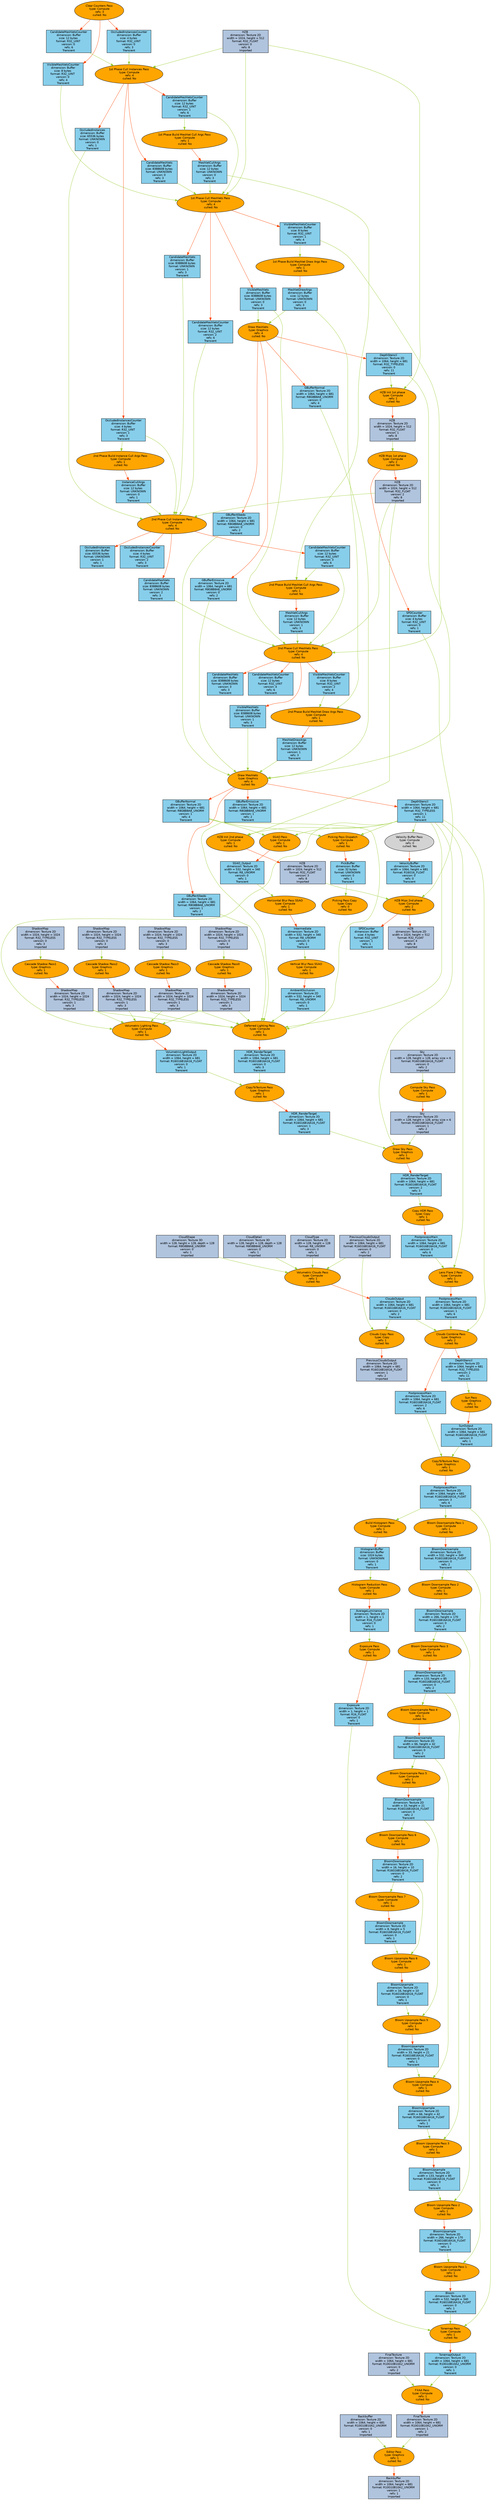 digraph RenderGraph{ 
graph [style=invis, rankdir="TB", ordering=out, splines=spline]
node [shape=record, fontname="helvetica", fontsize=10, margin="0.2,0.03"]

P0 [shape="ellipse", style="rounded,filled",fillcolor=orange, label=<Compute Sky Pass<br/> type: Compute<br/> refs: 1<br/> culled: No>] 
T1_0 [shape="box", style="filled",fillcolor=lightsteelblue, label=<Sky <br/>dimension: Texture 2D<br/>width = 128, height = 128, array size = 6<br/>format: R16G16B16A16_FLOAT <br/>version: 0 <br/>refs: 2<br/>Imported>] 
T1_1 [shape="box", style="filled",fillcolor=lightsteelblue, label=<Sky <br/>dimension: Texture 2D<br/>width = 128, height = 128, array size = 6<br/>format: R16G16B16A16_FLOAT <br/>version: 1 <br/>refs: 2<br/>Imported>] 
P1 [shape="ellipse", style="rounded,filled",fillcolor=orange, label=<Clear Counters Pass<br/> type: Compute<br/> refs: 3<br/> culled: No>] 
B0_0 [shape="box", style="filled",fillcolor=skyblue, label=<CandidateMeshletsCounter<br/>dimension: Buffer<br/>size: 12 bytes <br/>format: R32_UINT <br/>version: 0 <br/>refs: 6<br/>Transient>] 
B1_0 [shape="box", style="filled",fillcolor=skyblue, label=<VisibleMeshletsCounter<br/>dimension: Buffer<br/>size: 8 bytes <br/>format: R32_UINT <br/>version: 0 <br/>refs: 4<br/>Transient>] 
B2_0 [shape="box", style="filled",fillcolor=skyblue, label=<OccludedInstancesCounter<br/>dimension: Buffer<br/>size: 4 bytes <br/>format: R32_UINT <br/>version: 0 <br/>refs: 3<br/>Transient>] 
P20 [shape="ellipse", style="rounded,filled",fillcolor=orange, label=<Cascade Shadow Pass0<br/> type: Graphics<br/> refs: 1<br/> culled: No>] 
T10_0 [shape="box", style="filled",fillcolor=lightsteelblue, label=<ShadowMap <br/>dimension: Texture 2D<br/>width = 1024, height = 1024<br/>format: R32_TYPELESS <br/>version: 0 <br/>refs: 3<br/>Imported>] 
T10_1 [shape="box", style="filled",fillcolor=lightsteelblue, label=<ShadowMap <br/>dimension: Texture 2D<br/>width = 1024, height = 1024<br/>format: R32_TYPELESS <br/>version: 1 <br/>refs: 3<br/>Imported>] 
P21 [shape="ellipse", style="rounded,filled",fillcolor=orange, label=<Cascade Shadow Pass1<br/> type: Graphics<br/> refs: 1<br/> culled: No>] 
T11_0 [shape="box", style="filled",fillcolor=lightsteelblue, label=<ShadowMap <br/>dimension: Texture 2D<br/>width = 1024, height = 1024<br/>format: R32_TYPELESS <br/>version: 0 <br/>refs: 3<br/>Imported>] 
T11_1 [shape="box", style="filled",fillcolor=lightsteelblue, label=<ShadowMap <br/>dimension: Texture 2D<br/>width = 1024, height = 1024<br/>format: R32_TYPELESS <br/>version: 1 <br/>refs: 3<br/>Imported>] 
P22 [shape="ellipse", style="rounded,filled",fillcolor=orange, label=<Cascade Shadow Pass2<br/> type: Graphics<br/> refs: 1<br/> culled: No>] 
T12_0 [shape="box", style="filled",fillcolor=lightsteelblue, label=<ShadowMap <br/>dimension: Texture 2D<br/>width = 1024, height = 1024<br/>format: R32_TYPELESS <br/>version: 0 <br/>refs: 3<br/>Imported>] 
T12_1 [shape="box", style="filled",fillcolor=lightsteelblue, label=<ShadowMap <br/>dimension: Texture 2D<br/>width = 1024, height = 1024<br/>format: R32_TYPELESS <br/>version: 1 <br/>refs: 3<br/>Imported>] 
P23 [shape="ellipse", style="rounded,filled",fillcolor=orange, label=<Cascade Shadow Pass3<br/> type: Graphics<br/> refs: 1<br/> culled: No>] 
T13_0 [shape="box", style="filled",fillcolor=lightsteelblue, label=<ShadowMap <br/>dimension: Texture 2D<br/>width = 1024, height = 1024<br/>format: R32_TYPELESS <br/>version: 0 <br/>refs: 3<br/>Imported>] 
T13_1 [shape="box", style="filled",fillcolor=lightsteelblue, label=<ShadowMap <br/>dimension: Texture 2D<br/>width = 1024, height = 1024<br/>format: R32_TYPELESS <br/>version: 1 <br/>refs: 3<br/>Imported>] 
P33 [shape="ellipse", style="rounded,filled",fillcolor=orange, label=<Volumetric Clouds Pass<br/> type: Compute<br/> refs: 1<br/> culled: No>] 
T21_0 [shape="box", style="filled",fillcolor=lightsteelblue, label=<CloudType <br/>dimension: Texture 2D<br/>width = 128, height = 128<br/>format: R8_UNORM <br/>version: 0 <br/>refs: 1<br/>Imported>] 
T19_0 [shape="box", style="filled",fillcolor=lightsteelblue, label=<CloudShape <br/>dimension: Texture 3D<br/>width = 128, height = 128, depth = 128<br/>format: R8G8B8A8_UNORM <br/>version: 0 <br/>refs: 1<br/>Imported>] 
T20_0 [shape="box", style="filled",fillcolor=lightsteelblue, label=<CloudDetail <br/>dimension: Texture 3D<br/>width = 128, height = 128, depth = 128<br/>format: R8G8B8A8_UNORM <br/>version: 0 <br/>refs: 1<br/>Imported>] 
T18_0 [shape="box", style="filled",fillcolor=lightsteelblue, label=<PreviousCloudsOutput <br/>dimension: Texture 2D<br/>width = 1064, height = 681<br/>format: R16G16B16A16_FLOAT <br/>version: 0 <br/>refs: 2<br/>Imported>] 
T22_0 [shape="box", style="filled",fillcolor=skyblue, label=<CloudsOutput <br/>dimension: Texture 2D<br/>width = 1064, height = 681<br/>format: R16G16B16A16_FLOAT <br/>version: 0 <br/>refs: 2<br/>Transient>] 
P2 [shape="ellipse", style="rounded,filled",fillcolor=orange, label=<1st Phase Cull Instances Pass<br/> type: Compute<br/> refs: 4<br/> culled: No>] 
T2_0 [shape="box", style="filled",fillcolor=lightsteelblue, label=<HZB <br/>dimension: Texture 2D<br/>width = 1024, height = 512<br/>format: R32_FLOAT <br/>version: 0 <br/>refs: 8<br/>Imported>] 
B4_0 [shape="box", style="filled",fillcolor=skyblue, label=<OccludedInstances<br/>dimension: Buffer<br/>size: 65536 bytes <br/>format: UNKNOWN <br/>version: 0 <br/>refs: 1<br/>Transient>] 
B2_1 [shape="box", style="filled",fillcolor=skyblue, label=<OccludedInstancesCounter<br/>dimension: Buffer<br/>size: 4 bytes <br/>format: R32_UINT <br/>version: 1 <br/>refs: 3<br/>Transient>] 
B3_0 [shape="box", style="filled",fillcolor=skyblue, label=<CandidateMeshlets<br/>dimension: Buffer<br/>size: 8388608 bytes <br/>format: UNKNOWN <br/>version: 0 <br/>refs: 3<br/>Transient>] 
B0_1 [shape="box", style="filled",fillcolor=skyblue, label=<CandidateMeshletsCounter<br/>dimension: Buffer<br/>size: 12 bytes <br/>format: R32_UINT <br/>version: 1 <br/>refs: 6<br/>Transient>] 
P34 [shape="ellipse", style="rounded,filled",fillcolor=orange, label=<Clouds Copy Pass<br/> type: Copy<br/> refs: 1<br/> culled: No>] 
T18_1 [shape="box", style="filled",fillcolor=lightsteelblue, label=<PreviousCloudsOutput <br/>dimension: Texture 2D<br/>width = 1064, height = 681<br/>format: R16G16B16A16_FLOAT <br/>version: 1 <br/>refs: 2<br/>Imported>] 
P3 [shape="ellipse", style="rounded,filled",fillcolor=orange, label=<1st Phase Build Meshlet Cull Args Pass<br/> type: Compute<br/> refs: 1<br/> culled: No>] 
B5_0 [shape="box", style="filled",fillcolor=skyblue, label=<MeshletCullArgs<br/>dimension: Buffer<br/>size: 12 bytes <br/>format: UNKNOWN <br/>version: 0 <br/>refs: 3<br/>Transient>] 
P9 [shape="ellipse", style="rounded,filled",fillcolor=orange, label=<2nd Phase Build Instance Cull Args Pass<br/> type: Compute<br/> refs: 1<br/> culled: No>] 
B9_0 [shape="box", style="filled",fillcolor=skyblue, label=<InstanceCullArgs<br/>dimension: Buffer<br/>size: 12 bytes <br/>format: UNKNOWN <br/>version: 0 <br/>refs: 1<br/>Transient>] 
P4 [shape="ellipse", style="rounded,filled",fillcolor=orange, label=<1st Phase Cull Meshlets Pass<br/> type: Compute<br/> refs: 4<br/> culled: No>] 
B3_1 [shape="box", style="filled",fillcolor=skyblue, label=<CandidateMeshlets<br/>dimension: Buffer<br/>size: 8388608 bytes <br/>format: UNKNOWN <br/>version: 1 <br/>refs: 3<br/>Transient>] 
B0_2 [shape="box", style="filled",fillcolor=skyblue, label=<CandidateMeshletsCounter<br/>dimension: Buffer<br/>size: 12 bytes <br/>format: R32_UINT <br/>version: 2 <br/>refs: 6<br/>Transient>] 
B6_0 [shape="box", style="filled",fillcolor=skyblue, label=<VisibleMeshlets<br/>dimension: Buffer<br/>size: 8388608 bytes <br/>format: UNKNOWN <br/>version: 0 <br/>refs: 3<br/>Transient>] 
B1_1 [shape="box", style="filled",fillcolor=skyblue, label=<VisibleMeshletsCounter<br/>dimension: Buffer<br/>size: 8 bytes <br/>format: R32_UINT <br/>version: 1 <br/>refs: 4<br/>Transient>] 
P5 [shape="ellipse", style="rounded,filled",fillcolor=orange, label=<1st Phase Build Meshlet Draw Args Pass<br/> type: Compute<br/> refs: 1<br/> culled: No>] 
B7_0 [shape="box", style="filled",fillcolor=skyblue, label=<MeshletDrawArgs<br/>dimension: Buffer<br/>size: 12 bytes <br/>format: UNKNOWN <br/>version: 0 <br/>refs: 3<br/>Transient>] 
P6 [shape="ellipse", style="rounded,filled",fillcolor=orange, label=<Draw Meshlets<br/> type: Graphics<br/> refs: 4<br/> culled: No>] 
T3_0 [shape="box", style="filled",fillcolor=skyblue, label=<GBufferNormal <br/>dimension: Texture 2D<br/>width = 1064, height = 681<br/>format: R8G8B8A8_UNORM <br/>version: 0 <br/>refs: 4<br/>Transient>] 
T4_0 [shape="box", style="filled",fillcolor=skyblue, label=<GBufferAlbedo <br/>dimension: Texture 2D<br/>width = 1064, height = 681<br/>format: R8G8B8A8_UNORM <br/>version: 0 <br/>refs: 2<br/>Transient>] 
T5_0 [shape="box", style="filled",fillcolor=skyblue, label=<GBufferEmissive <br/>dimension: Texture 2D<br/>width = 1064, height = 681<br/>format: R8G8B8A8_UNORM <br/>version: 0 <br/>refs: 2<br/>Transient>] 
T6_0 [shape="box", style="filled",fillcolor=skyblue, label=<DepthStencil <br/>dimension: Texture 2D<br/>width = 1064, height = 681<br/>format: R32_TYPELESS <br/>version: 0 <br/>refs: 11<br/>Transient>] 
P7 [shape="ellipse", style="rounded,filled",fillcolor=orange, label=<HZB Init 1st phase<br/> type: Compute<br/> refs: 1<br/> culled: No>] 
T2_1 [shape="box", style="filled",fillcolor=lightsteelblue, label=<HZB <br/>dimension: Texture 2D<br/>width = 1024, height = 512<br/>format: R32_FLOAT <br/>version: 1 <br/>refs: 8<br/>Imported>] 
P8 [shape="ellipse", style="rounded,filled",fillcolor=orange, label=<HZB Mips 1st phase<br/> type: Compute<br/> refs: 2<br/> culled: No>] 
B8_0 [shape="box", style="filled",fillcolor=skyblue, label=<SPDCounter<br/>dimension: Buffer<br/>size: 4 bytes <br/>format: R32_UINT <br/>version: 0 <br/>refs: 1<br/>Transient>] 
T2_2 [shape="box", style="filled",fillcolor=lightsteelblue, label=<HZB <br/>dimension: Texture 2D<br/>width = 1024, height = 512<br/>format: R32_FLOAT <br/>version: 2 <br/>refs: 8<br/>Imported>] 
P10 [shape="ellipse", style="rounded,filled",fillcolor=orange, label=<2nd Phase Cull Instances Pass<br/> type: Compute<br/> refs: 4<br/> culled: No>] 
B4_1 [shape="box", style="filled",fillcolor=skyblue, label=<OccludedInstances<br/>dimension: Buffer<br/>size: 65536 bytes <br/>format: UNKNOWN <br/>version: 1 <br/>refs: 1<br/>Transient>] 
B2_2 [shape="box", style="filled",fillcolor=skyblue, label=<OccludedInstancesCounter<br/>dimension: Buffer<br/>size: 4 bytes <br/>format: R32_UINT <br/>version: 2 <br/>refs: 3<br/>Transient>] 
B3_2 [shape="box", style="filled",fillcolor=skyblue, label=<CandidateMeshlets<br/>dimension: Buffer<br/>size: 8388608 bytes <br/>format: UNKNOWN <br/>version: 2 <br/>refs: 3<br/>Transient>] 
B0_3 [shape="box", style="filled",fillcolor=skyblue, label=<CandidateMeshletsCounter<br/>dimension: Buffer<br/>size: 12 bytes <br/>format: R32_UINT <br/>version: 3 <br/>refs: 6<br/>Transient>] 
P11 [shape="ellipse", style="rounded,filled",fillcolor=orange, label=<2nd Phase Build Meshlet Cull Args Pass<br/> type: Compute<br/> refs: 1<br/> culled: No>] 
B5_1 [shape="box", style="filled",fillcolor=skyblue, label=<MeshletCullArgs<br/>dimension: Buffer<br/>size: 12 bytes <br/>format: UNKNOWN <br/>version: 1 <br/>refs: 3<br/>Transient>] 
P12 [shape="ellipse", style="rounded,filled",fillcolor=orange, label=<2nd Phase Cull Meshlets Pass<br/> type: Compute<br/> refs: 4<br/> culled: No>] 
B3_3 [shape="box", style="filled",fillcolor=skyblue, label=<CandidateMeshlets<br/>dimension: Buffer<br/>size: 8388608 bytes <br/>format: UNKNOWN <br/>version: 3 <br/>refs: 3<br/>Transient>] 
B0_4 [shape="box", style="filled",fillcolor=skyblue, label=<CandidateMeshletsCounter<br/>dimension: Buffer<br/>size: 12 bytes <br/>format: R32_UINT <br/>version: 4 <br/>refs: 6<br/>Transient>] 
B6_1 [shape="box", style="filled",fillcolor=skyblue, label=<VisibleMeshlets<br/>dimension: Buffer<br/>size: 8388608 bytes <br/>format: UNKNOWN <br/>version: 1 <br/>refs: 3<br/>Transient>] 
B1_2 [shape="box", style="filled",fillcolor=skyblue, label=<VisibleMeshletsCounter<br/>dimension: Buffer<br/>size: 8 bytes <br/>format: R32_UINT <br/>version: 2 <br/>refs: 4<br/>Transient>] 
P13 [shape="ellipse", style="rounded,filled",fillcolor=orange, label=<2nd Phase Build Meshlet Draw Args Pass<br/> type: Compute<br/> refs: 1<br/> culled: No>] 
B7_1 [shape="box", style="filled",fillcolor=skyblue, label=<MeshletDrawArgs<br/>dimension: Buffer<br/>size: 12 bytes <br/>format: UNKNOWN <br/>version: 1 <br/>refs: 3<br/>Transient>] 
P14 [shape="ellipse", style="rounded,filled",fillcolor=orange, label=<Draw Meshlets<br/> type: Graphics<br/> refs: 4<br/> culled: No>] 
T3_1 [shape="box", style="filled",fillcolor=skyblue, label=<GBufferNormal <br/>dimension: Texture 2D<br/>width = 1064, height = 681<br/>format: R8G8B8A8_UNORM <br/>version: 1 <br/>refs: 4<br/>Transient>] 
T4_1 [shape="box", style="filled",fillcolor=skyblue, label=<GBufferAlbedo <br/>dimension: Texture 2D<br/>width = 1064, height = 681<br/>format: R8G8B8A8_UNORM <br/>version: 1 <br/>refs: 2<br/>Transient>] 
T5_1 [shape="box", style="filled",fillcolor=skyblue, label=<GBufferEmissive <br/>dimension: Texture 2D<br/>width = 1064, height = 681<br/>format: R8G8B8A8_UNORM <br/>version: 1 <br/>refs: 2<br/>Transient>] 
T6_1 [shape="box", style="filled",fillcolor=skyblue, label=<DepthStencil <br/>dimension: Texture 2D<br/>width = 1064, height = 681<br/>format: R32_TYPELESS <br/>version: 1 <br/>refs: 11<br/>Transient>] 
P15 [shape="ellipse", style="rounded,filled",fillcolor=orange, label=<HZB Init 2nd phase<br/> type: Compute<br/> refs: 1<br/> culled: No>] 
T2_3 [shape="box", style="filled",fillcolor=lightsteelblue, label=<HZB <br/>dimension: Texture 2D<br/>width = 1024, height = 512<br/>format: R32_FLOAT <br/>version: 3 <br/>refs: 8<br/>Imported>] 
P17 [shape="ellipse", style="rounded,filled",fillcolor=orange, label=<SSAO Pass<br/> type: Compute<br/> refs: 1<br/> culled: No>] 
T7_0 [shape="box", style="filled",fillcolor=skyblue, label=<SSAO_Output <br/>dimension: Texture 2D<br/>width = 532, height = 340<br/>format: R8_UNORM <br/>version: 0 <br/>refs: 1<br/>Transient>] 
P25 [shape="ellipse", style="rounded,filled",fillcolor=orange, label=<Volumetric Lighting Pass<br/> type: Compute<br/> refs: 1<br/> culled: No>] 
T15_0 [shape="box", style="filled",fillcolor=skyblue, label=<VolumetricLightOutput <br/>dimension: Texture 2D<br/>width = 1064, height = 681<br/>format: R16G16B16A16_FLOAT <br/>version: 0 <br/>refs: 1<br/>Transient>] 
P28 [shape="ellipse", style="rounded,filled",fillcolor=orange, label=<Picking Pass Dispatch<br/> type: Compute<br/> refs: 1<br/> culled: No>] 
B10_0 [shape="box", style="filled",fillcolor=skyblue, label=<PickBuffer<br/>dimension: Buffer<br/>size: 32 bytes <br/>format: UNKNOWN <br/>version: 0 <br/>refs: 1<br/>Transient>] 
P30 [shape="ellipse", style="rounded,filled",fillcolor=lightgray, label=<Velocity Buffer Pass<br/> type: Compute<br/> refs: 0<br/> culled: Yes>] 
T16_0 [shape="box", style="filled",fillcolor=skyblue, label=<VelocityBuffer <br/>dimension: Texture 2D<br/>width = 1064, height = 681<br/>format: R16G16_FLOAT <br/>version: 0 <br/>refs: 0<br/>Transient>] 
P16 [shape="ellipse", style="rounded,filled",fillcolor=orange, label=<HZB Mips 2nd phase<br/> type: Compute<br/> refs: 2<br/> culled: No>] 
B8_1 [shape="box", style="filled",fillcolor=skyblue, label=<SPDCounter<br/>dimension: Buffer<br/>size: 4 bytes <br/>format: R32_UINT <br/>version: 1 <br/>refs: 1<br/>Transient>] 
T2_4 [shape="box", style="filled",fillcolor=lightsteelblue, label=<HZB <br/>dimension: Texture 2D<br/>width = 1024, height = 512<br/>format: R32_FLOAT <br/>version: 4 <br/>refs: 8<br/>Imported>] 
P18 [shape="ellipse", style="rounded,filled",fillcolor=orange, label=<Horizontal Blur Pass SSAO<br/> type: Compute<br/> refs: 1<br/> culled: No>] 
T8_0 [shape="box", style="filled",fillcolor=skyblue, label=<Intermediate <br/>dimension: Texture 2D<br/>width = 532, height = 340<br/>format: R8_UNORM <br/>version: 0 <br/>refs: 1<br/>Transient>] 
P29 [shape="ellipse", style="rounded,filled",fillcolor=orange, label=<Picking Pass Copy<br/> type: Copy<br/> refs: 0<br/> culled: No>] 
P19 [shape="ellipse", style="rounded,filled",fillcolor=orange, label=<Vertical Blur Pass SSAO<br/> type: Compute<br/> refs: 1<br/> culled: No>] 
T9_0 [shape="box", style="filled",fillcolor=skyblue, label=<AmbientOcclusion <br/>dimension: Texture 2D<br/>width = 532, height = 340<br/>format: R8_UNORM <br/>version: 0 <br/>refs: 1<br/>Transient>] 
P24 [shape="ellipse", style="rounded,filled",fillcolor=orange, label=<Deferred Lighting Pass<br/> type: Compute<br/> refs: 1<br/> culled: No>] 
T14_0 [shape="box", style="filled",fillcolor=skyblue, label=<HDR_RenderTarget <br/>dimension: Texture 2D<br/>width = 1064, height = 681<br/>format: R16G16B16A16_FLOAT <br/>version: 0 <br/>refs: 3<br/>Transient>] 
P26 [shape="ellipse", style="rounded,filled",fillcolor=orange, label=<CopyToTexture Pass<br/> type: Graphics<br/> refs: 1<br/> culled: No>] 
T14_1 [shape="box", style="filled",fillcolor=skyblue, label=<HDR_RenderTarget <br/>dimension: Texture 2D<br/>width = 1064, height = 681<br/>format: R16G16B16A16_FLOAT <br/>version: 1 <br/>refs: 3<br/>Transient>] 
P27 [shape="ellipse", style="rounded,filled",fillcolor=orange, label=<Draw Sky Pass<br/> type: Graphics<br/> refs: 1<br/> culled: No>] 
T14_2 [shape="box", style="filled",fillcolor=skyblue, label=<HDR_RenderTarget <br/>dimension: Texture 2D<br/>width = 1064, height = 681<br/>format: R16G16B16A16_FLOAT <br/>version: 2 <br/>refs: 3<br/>Transient>] 
P31 [shape="ellipse", style="rounded,filled",fillcolor=orange, label=<Copy HDR Pass<br/> type: Copy<br/> refs: 1<br/> culled: No>] 
T17_0 [shape="box", style="filled",fillcolor=skyblue, label=<PostprocessMain <br/>dimension: Texture 2D<br/>width = 1064, height = 681<br/>format: R16G16B16A16_FLOAT <br/>version: 0 <br/>refs: 6<br/>Transient>] 
P32 [shape="ellipse", style="rounded,filled",fillcolor=orange, label=<Lens Flare 2 Pass<br/> type: Compute<br/> refs: 1<br/> culled: No>] 
T17_1 [shape="box", style="filled",fillcolor=skyblue, label=<PostprocessMain <br/>dimension: Texture 2D<br/>width = 1064, height = 681<br/>format: R16G16B16A16_FLOAT <br/>version: 1 <br/>refs: 6<br/>Transient>] 
P35 [shape="ellipse", style="rounded,filled",fillcolor=orange, label=<Clouds Combine Pass<br/> type: Graphics<br/> refs: 2<br/> culled: No>] 
T17_2 [shape="box", style="filled",fillcolor=skyblue, label=<PostprocessMain <br/>dimension: Texture 2D<br/>width = 1064, height = 681<br/>format: R16G16B16A16_FLOAT <br/>version: 2 <br/>refs: 6<br/>Transient>] 
T6_2 [shape="box", style="filled",fillcolor=skyblue, label=<DepthStencil <br/>dimension: Texture 2D<br/>width = 1064, height = 681<br/>format: R32_TYPELESS <br/>version: 2 <br/>refs: 11<br/>Transient>] 
P36 [shape="ellipse", style="rounded,filled",fillcolor=orange, label=<Sun Pass<br/> type: Graphics<br/> refs: 1<br/> culled: No>] 
T23_0 [shape="box", style="filled",fillcolor=skyblue, label=<SunOutput <br/>dimension: Texture 2D<br/>width = 1064, height = 681<br/>format: R16G16B16A16_FLOAT <br/>version: 0 <br/>refs: 1<br/>Transient>] 
P37 [shape="ellipse", style="rounded,filled",fillcolor=orange, label=<CopyToTexture Pass<br/> type: Graphics<br/> refs: 1<br/> culled: No>] 
T17_3 [shape="box", style="filled",fillcolor=skyblue, label=<PostprocessMain <br/>dimension: Texture 2D<br/>width = 1064, height = 681<br/>format: R16G16B16A16_FLOAT <br/>version: 3 <br/>refs: 6<br/>Transient>] 
P38 [shape="ellipse", style="rounded,filled",fillcolor=orange, label=<Build Histogram Pass<br/> type: Compute<br/> refs: 1<br/> culled: No>] 
B11_0 [shape="box", style="filled",fillcolor=skyblue, label=<HistogramBuffer<br/>dimension: Buffer<br/>size: 1024 bytes <br/>format: UNKNOWN <br/>version: 0 <br/>refs: 1<br/>Transient>] 
P41 [shape="ellipse", style="rounded,filled",fillcolor=orange, label=<Bloom Downsample Pass 1<br/> type: Compute<br/> refs: 1<br/> culled: No>] 
T26_0 [shape="box", style="filled",fillcolor=skyblue, label=<BloomDownsample <br/>dimension: Texture 2D<br/>width = 532, height = 340<br/>format: R16G16B16A16_FLOAT <br/>version: 0 <br/>refs: 2<br/>Transient>] 
P39 [shape="ellipse", style="rounded,filled",fillcolor=orange, label=<Histogram Reduction Pass<br/> type: Compute<br/> refs: 1<br/> culled: No>] 
T24_0 [shape="box", style="filled",fillcolor=skyblue, label=<AverageLuminance <br/>dimension: Texture 2D<br/>width = 1, height = 1<br/>format: R16_FLOAT <br/>version: 0 <br/>refs: 1<br/>Transient>] 
P42 [shape="ellipse", style="rounded,filled",fillcolor=orange, label=<Bloom Downsample Pass 2<br/> type: Compute<br/> refs: 1<br/> culled: No>] 
T27_0 [shape="box", style="filled",fillcolor=skyblue, label=<BloomDownsample <br/>dimension: Texture 2D<br/>width = 266, height = 170<br/>format: R16G16B16A16_FLOAT <br/>version: 0 <br/>refs: 2<br/>Transient>] 
P40 [shape="ellipse", style="rounded,filled",fillcolor=orange, label=<Exposure Pass<br/> type: Compute<br/> refs: 1<br/> culled: No>] 
T25_0 [shape="box", style="filled",fillcolor=skyblue, label=<Exposure <br/>dimension: Texture 2D<br/>width = 1, height = 1<br/>format: R16_FLOAT <br/>version: 0 <br/>refs: 1<br/>Transient>] 
P43 [shape="ellipse", style="rounded,filled",fillcolor=orange, label=<Bloom Downsample Pass 3<br/> type: Compute<br/> refs: 1<br/> culled: No>] 
T28_0 [shape="box", style="filled",fillcolor=skyblue, label=<BloomDownsample <br/>dimension: Texture 2D<br/>width = 133, height = 85<br/>format: R16G16B16A16_FLOAT <br/>version: 0 <br/>refs: 2<br/>Transient>] 
P44 [shape="ellipse", style="rounded,filled",fillcolor=orange, label=<Bloom Downsample Pass 4<br/> type: Compute<br/> refs: 1<br/> culled: No>] 
T29_0 [shape="box", style="filled",fillcolor=skyblue, label=<BloomDownsample <br/>dimension: Texture 2D<br/>width = 66, height = 42<br/>format: R16G16B16A16_FLOAT <br/>version: 0 <br/>refs: 2<br/>Transient>] 
P45 [shape="ellipse", style="rounded,filled",fillcolor=orange, label=<Bloom Downsample Pass 5<br/> type: Compute<br/> refs: 1<br/> culled: No>] 
T30_0 [shape="box", style="filled",fillcolor=skyblue, label=<BloomDownsample <br/>dimension: Texture 2D<br/>width = 33, height = 21<br/>format: R16G16B16A16_FLOAT <br/>version: 0 <br/>refs: 2<br/>Transient>] 
P46 [shape="ellipse", style="rounded,filled",fillcolor=orange, label=<Bloom Downsample Pass 6<br/> type: Compute<br/> refs: 1<br/> culled: No>] 
T31_0 [shape="box", style="filled",fillcolor=skyblue, label=<BloomDownsample <br/>dimension: Texture 2D<br/>width = 16, height = 10<br/>format: R16G16B16A16_FLOAT <br/>version: 0 <br/>refs: 2<br/>Transient>] 
P47 [shape="ellipse", style="rounded,filled",fillcolor=orange, label=<Bloom Downsample Pass 7<br/> type: Compute<br/> refs: 1<br/> culled: No>] 
T32_0 [shape="box", style="filled",fillcolor=skyblue, label=<BloomDownsample <br/>dimension: Texture 2D<br/>width = 8, height = 5<br/>format: R16G16B16A16_FLOAT <br/>version: 0 <br/>refs: 1<br/>Transient>] 
P48 [shape="ellipse", style="rounded,filled",fillcolor=orange, label=<Bloom Upsample Pass 6<br/> type: Compute<br/> refs: 1<br/> culled: No>] 
T33_0 [shape="box", style="filled",fillcolor=skyblue, label=<BloomUpsample <br/>dimension: Texture 2D<br/>width = 16, height = 10<br/>format: R16G16B16A16_FLOAT <br/>version: 0 <br/>refs: 1<br/>Transient>] 
P49 [shape="ellipse", style="rounded,filled",fillcolor=orange, label=<Bloom Upsample Pass 5<br/> type: Compute<br/> refs: 1<br/> culled: No>] 
T34_0 [shape="box", style="filled",fillcolor=skyblue, label=<BloomUpsample <br/>dimension: Texture 2D<br/>width = 33, height = 21<br/>format: R16G16B16A16_FLOAT <br/>version: 0 <br/>refs: 1<br/>Transient>] 
P50 [shape="ellipse", style="rounded,filled",fillcolor=orange, label=<Bloom Upsample Pass 4<br/> type: Compute<br/> refs: 1<br/> culled: No>] 
T35_0 [shape="box", style="filled",fillcolor=skyblue, label=<BloomUpsample <br/>dimension: Texture 2D<br/>width = 66, height = 42<br/>format: R16G16B16A16_FLOAT <br/>version: 0 <br/>refs: 1<br/>Transient>] 
P51 [shape="ellipse", style="rounded,filled",fillcolor=orange, label=<Bloom Upsample Pass 3<br/> type: Compute<br/> refs: 1<br/> culled: No>] 
T36_0 [shape="box", style="filled",fillcolor=skyblue, label=<BloomUpsample <br/>dimension: Texture 2D<br/>width = 133, height = 85<br/>format: R16G16B16A16_FLOAT <br/>version: 0 <br/>refs: 1<br/>Transient>] 
P52 [shape="ellipse", style="rounded,filled",fillcolor=orange, label=<Bloom Upsample Pass 2<br/> type: Compute<br/> refs: 1<br/> culled: No>] 
T37_0 [shape="box", style="filled",fillcolor=skyblue, label=<BloomUpsample <br/>dimension: Texture 2D<br/>width = 266, height = 170<br/>format: R16G16B16A16_FLOAT <br/>version: 0 <br/>refs: 1<br/>Transient>] 
P53 [shape="ellipse", style="rounded,filled",fillcolor=orange, label=<Bloom Upsample Pass 1<br/> type: Compute<br/> refs: 1<br/> culled: No>] 
T38_0 [shape="box", style="filled",fillcolor=skyblue, label=<Bloom <br/>dimension: Texture 2D<br/>width = 532, height = 340<br/>format: R16G16B16A16_FLOAT <br/>version: 0 <br/>refs: 1<br/>Transient>] 
P54 [shape="ellipse", style="rounded,filled",fillcolor=orange, label=<Tonemap Pass<br/> type: Compute<br/> refs: 1<br/> culled: No>] 
T40_0 [shape="box", style="filled",fillcolor=skyblue, label=<TonemapOutput <br/>dimension: Texture 2D<br/>width = 1064, height = 681<br/>format: R10G10B10A2_UNORM <br/>version: 0 <br/>refs: 1<br/>Transient>] 
P55 [shape="ellipse", style="rounded,filled",fillcolor=orange, label=<FXAA Pass<br/> type: Compute<br/> refs: 1<br/> culled: No>] 
T39_0 [shape="box", style="filled",fillcolor=lightsteelblue, label=<FinalTexture <br/>dimension: Texture 2D<br/>width = 1064, height = 681<br/>format: R10G10B10A2_UNORM <br/>version: 0 <br/>refs: 2<br/>Imported>] 
T39_1 [shape="box", style="filled",fillcolor=lightsteelblue, label=<FinalTexture <br/>dimension: Texture 2D<br/>width = 1064, height = 681<br/>format: R10G10B10A2_UNORM <br/>version: 1 <br/>refs: 2<br/>Imported>] 
P56 [shape="ellipse", style="rounded,filled",fillcolor=orange, label=<Editor Pass<br/> type: Graphics<br/> refs: 1<br/> culled: No>] 
T0_0 [shape="box", style="filled",fillcolor=lightsteelblue, label=<Backbuffer <br/>dimension: Texture 2D<br/>width = 1064, height = 681<br/>format: R10G10B10A2_UNORM <br/>version: 0 <br/>refs: 1<br/>Imported>] 
T0_1 [shape="box", style="filled",fillcolor=lightsteelblue, label=<Backbuffer <br/>dimension: Texture 2D<br/>width = 1064, height = 681<br/>format: R10G10B10A2_UNORM <br/>version: 1 <br/>refs: 1<br/>Imported>] 

{T1_0}->P0 [color=olivedrab3]
P0->{T1_1} [color=orangered]
{}->P1 [color=olivedrab3]
P1->{B0_0,B1_0,B2_0} [color=orangered]
{T10_0}->P20 [color=olivedrab3]
P20->{T10_1} [color=orangered]
{T11_0}->P21 [color=olivedrab3]
P21->{T11_1} [color=orangered]
{T12_0}->P22 [color=olivedrab3]
P22->{T12_1} [color=orangered]
{T13_0}->P23 [color=olivedrab3]
P23->{T13_1} [color=orangered]
{T21_0,T19_0,T20_0,T18_0}->P33 [color=olivedrab3]
P33->{T22_0} [color=orangered]
{B2_0,B0_0,T2_0}->P2 [color=olivedrab3]
P2->{B4_0,B2_1,B3_0,B0_1} [color=orangered]
{T18_0,T22_0}->P34 [color=olivedrab3]
P34->{T18_1} [color=orangered]
{B0_1}->P3 [color=olivedrab3]
P3->{B5_0} [color=orangered]
{B2_1}->P9 [color=olivedrab3]
P9->{B9_0} [color=orangered]
{B5_0,B3_0,B0_1,B1_0,T2_0}->P4 [color=olivedrab3]
P4->{B3_1,B0_2,B6_0,B1_1} [color=orangered]
{B1_1}->P5 [color=olivedrab3]
P5->{B7_0} [color=orangered]
{B6_0,B7_0}->P6 [color=olivedrab3]
P6->{T3_0,T4_0,T5_0,T6_0} [color=orangered]
{T2_0,T6_0}->P7 [color=olivedrab3]
P7->{T2_1} [color=orangered]
{T2_1}->P8 [color=olivedrab3]
P8->{B8_0,T2_2} [color=orangered]
{B9_0,B4_0,B2_1,B3_1,B0_2,T2_2}->P10 [color=olivedrab3]
P10->{B4_1,B2_2,B3_2,B0_3} [color=orangered]
{B5_0,B0_3}->P11 [color=olivedrab3]
P11->{B5_1} [color=orangered]
{B5_1,B3_2,B0_3,B6_0,B1_1,T2_2}->P12 [color=olivedrab3]
P12->{B3_3,B0_4,B6_1,B1_2} [color=orangered]
{B7_0,B1_2}->P13 [color=olivedrab3]
P13->{B7_1} [color=orangered]
{B6_1,B7_1,T3_0,T4_0,T5_0,T6_0}->P14 [color=olivedrab3]
P14->{T3_1,T4_1,T5_1,T6_1} [color=orangered]
{T2_2,T6_1}->P15 [color=olivedrab3]
P15->{T2_3} [color=orangered]
{T3_1,T6_1}->P17 [color=olivedrab3]
P17->{T7_0} [color=orangered]
{T6_1,T10_1,T11_1,T12_1,T13_1}->P25 [color=olivedrab3]
P25->{T15_0} [color=orangered]
{T6_1,T3_1}->P28 [color=olivedrab3]
P28->{B10_0} [color=orangered]
{T6_1}->P30 [color=olivedrab3]
P30->{T16_0} [color=orangered]
{B8_0,T2_3}->P16 [color=olivedrab3]
P16->{B8_1,T2_4} [color=orangered]
{T7_0}->P18 [color=olivedrab3]
P18->{T8_0} [color=orangered]
{B10_0}->P29 [color=olivedrab3]
P29->{} [color=orangered]
{T8_0}->P19 [color=olivedrab3]
P19->{T9_0} [color=orangered]
{T11_1,T3_1,T12_1,T4_1,T5_1,T6_1,T9_0,T10_1,T13_1}->P24 [color=olivedrab3]
P24->{T14_0} [color=orangered]
{T14_0,T15_0}->P26 [color=olivedrab3]
P26->{T14_1} [color=orangered]
{T1_1,T6_1,T14_1}->P27 [color=olivedrab3]
P27->{T14_2} [color=orangered]
{T14_2}->P31 [color=olivedrab3]
P31->{T17_0} [color=orangered]
{T17_0,T6_1}->P32 [color=olivedrab3]
P32->{T17_1} [color=orangered]
{T17_1,T22_0,T6_1}->P35 [color=olivedrab3]
P35->{T17_2,T6_2} [color=orangered]
{T6_2}->P36 [color=olivedrab3]
P36->{T23_0} [color=orangered]
{T17_2,T23_0}->P37 [color=olivedrab3]
P37->{T17_3} [color=orangered]
{T17_3}->P38 [color=olivedrab3]
P38->{B11_0} [color=orangered]
{T17_3}->P41 [color=olivedrab3]
P41->{T26_0} [color=orangered]
{B11_0}->P39 [color=olivedrab3]
P39->{T24_0} [color=orangered]
{T26_0}->P42 [color=olivedrab3]
P42->{T27_0} [color=orangered]
{T24_0}->P40 [color=olivedrab3]
P40->{T25_0} [color=orangered]
{T27_0}->P43 [color=olivedrab3]
P43->{T28_0} [color=orangered]
{T28_0}->P44 [color=olivedrab3]
P44->{T29_0} [color=orangered]
{T29_0}->P45 [color=olivedrab3]
P45->{T30_0} [color=orangered]
{T30_0}->P46 [color=olivedrab3]
P46->{T31_0} [color=orangered]
{T31_0}->P47 [color=olivedrab3]
P47->{T32_0} [color=orangered]
{T31_0,T32_0}->P48 [color=olivedrab3]
P48->{T33_0} [color=orangered]
{T30_0,T33_0}->P49 [color=olivedrab3]
P49->{T34_0} [color=orangered]
{T29_0,T34_0}->P50 [color=olivedrab3]
P50->{T35_0} [color=orangered]
{T28_0,T35_0}->P51 [color=olivedrab3]
P51->{T36_0} [color=orangered]
{T27_0,T36_0}->P52 [color=olivedrab3]
P52->{T37_0} [color=orangered]
{T26_0,T37_0}->P53 [color=olivedrab3]
P53->{T38_0} [color=orangered]
{T25_0,T17_3,T38_0}->P54 [color=olivedrab3]
P54->{T40_0} [color=orangered]
{T40_0,T39_0}->P55 [color=olivedrab3]
P55->{T39_1} [color=orangered]
{T39_1,T0_0}->P56 [color=olivedrab3]
P56->{T0_1} [color=orangered]

}